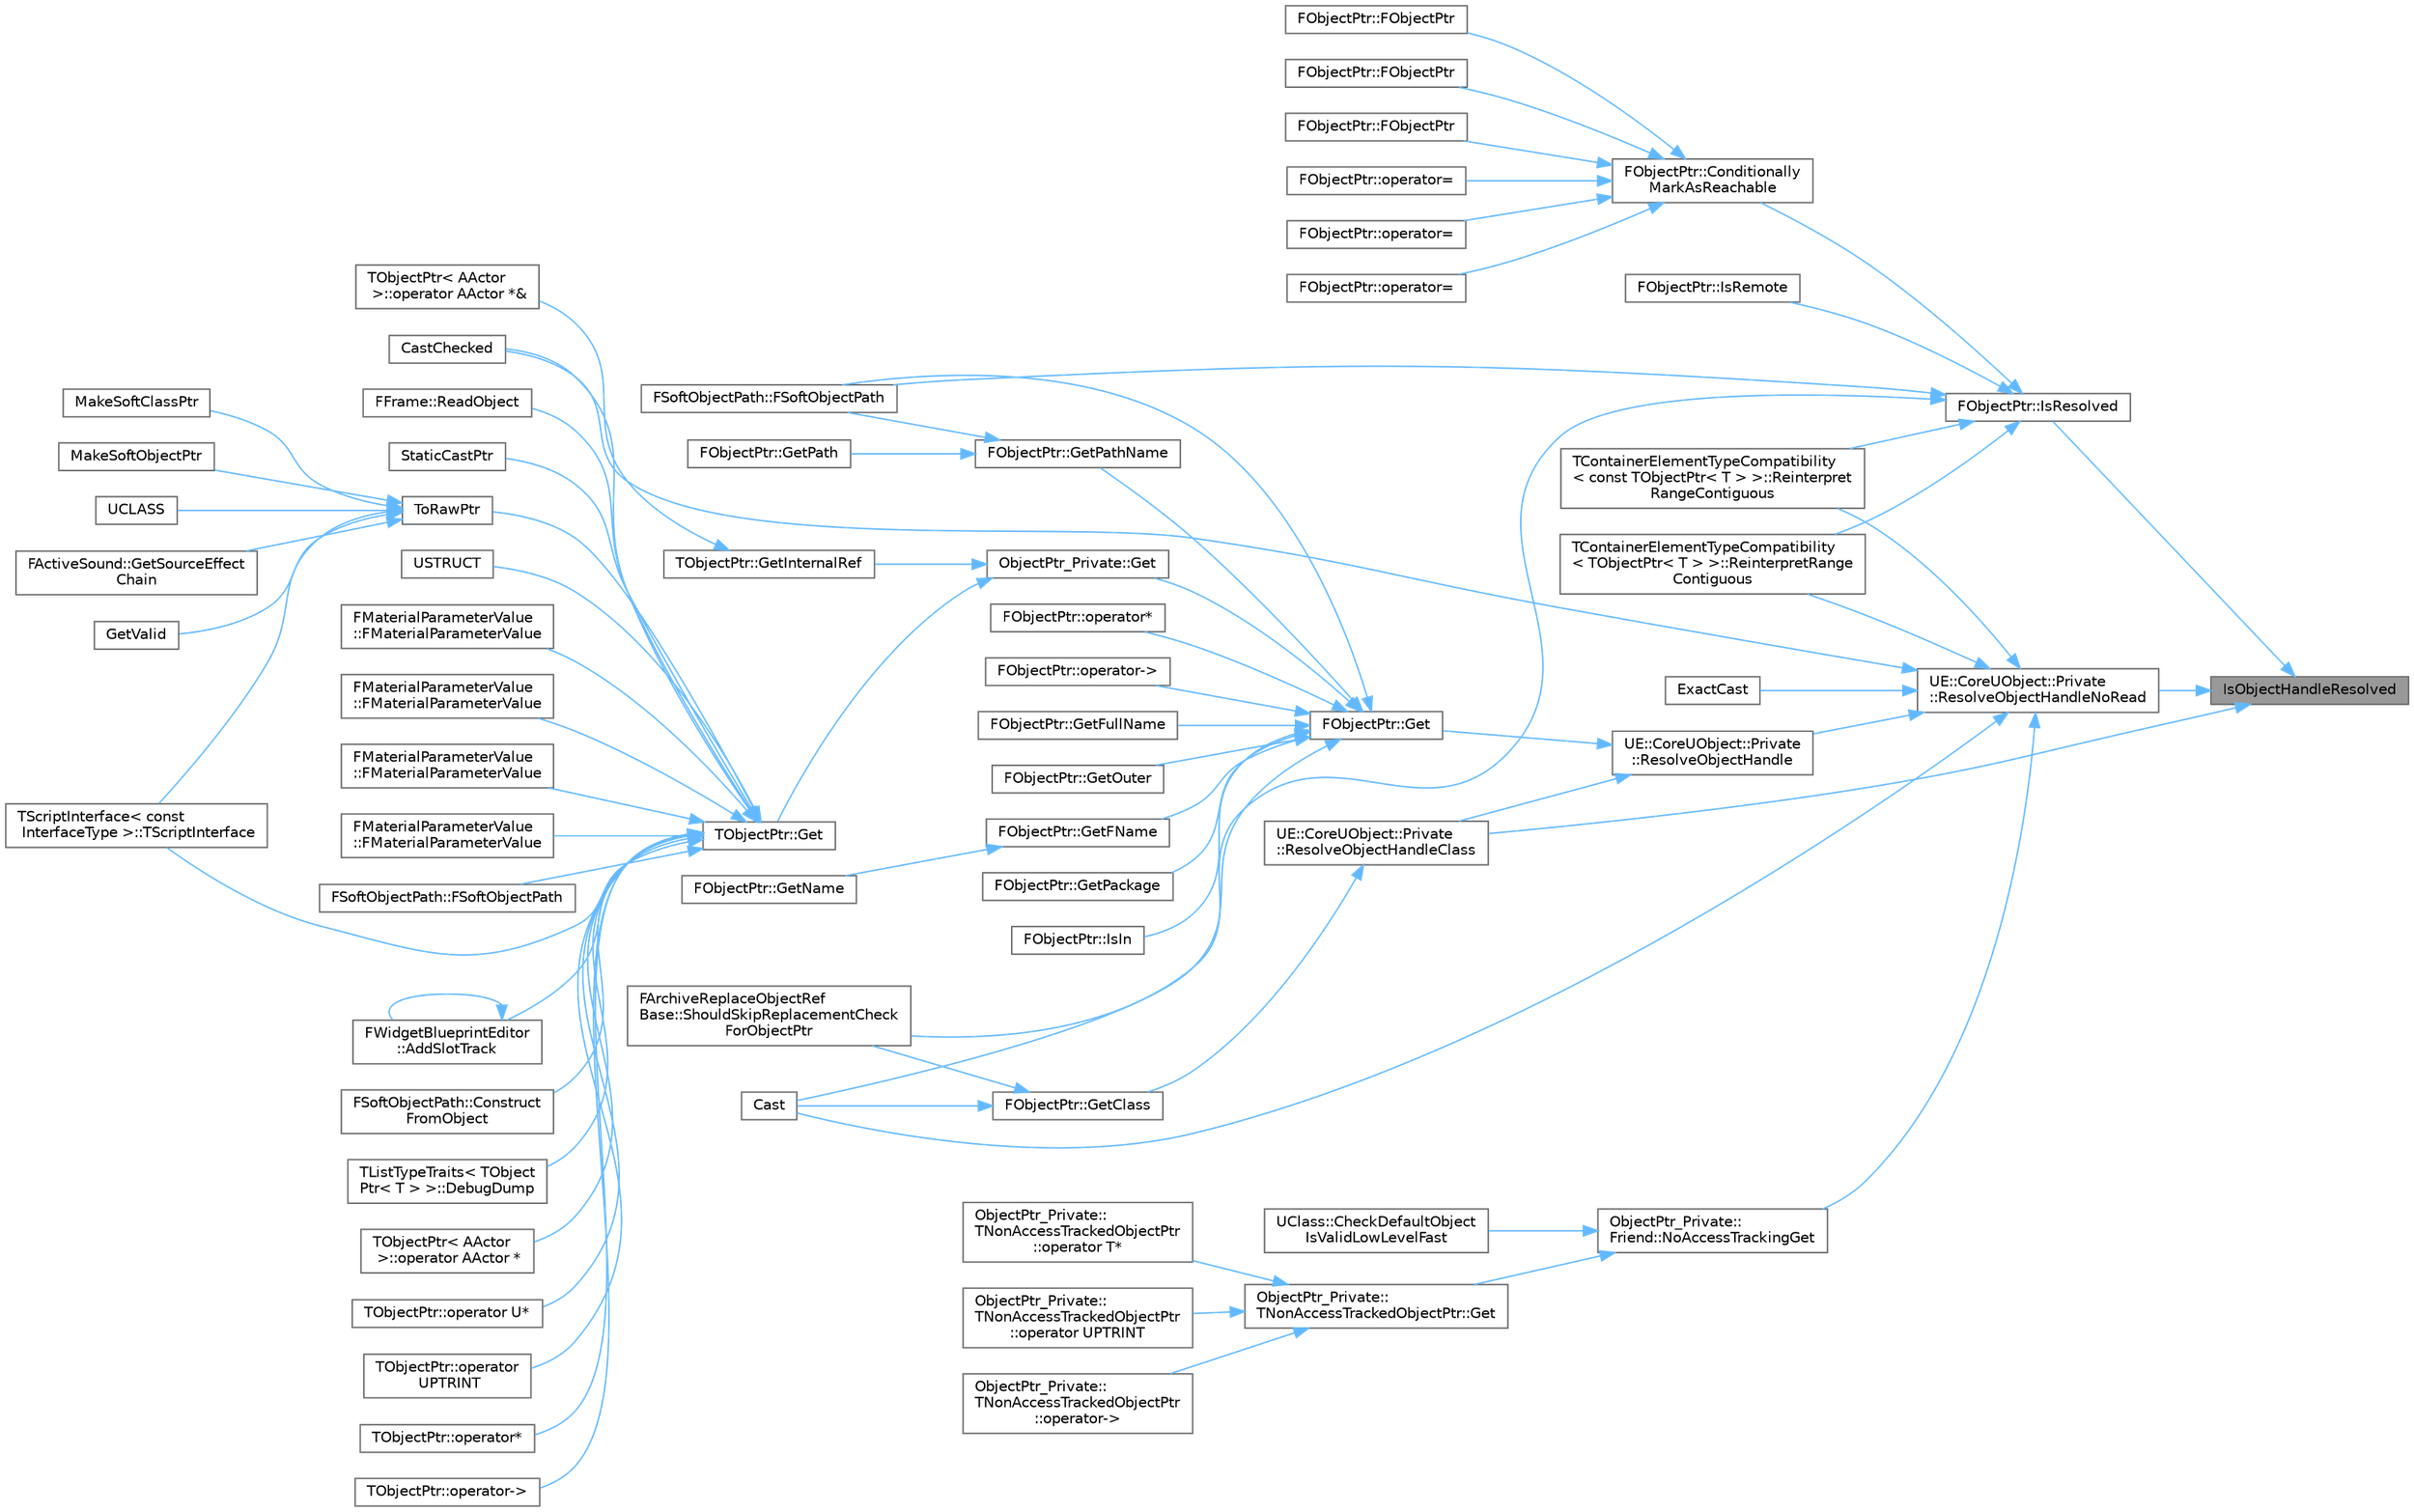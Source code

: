 digraph "IsObjectHandleResolved"
{
 // INTERACTIVE_SVG=YES
 // LATEX_PDF_SIZE
  bgcolor="transparent";
  edge [fontname=Helvetica,fontsize=10,labelfontname=Helvetica,labelfontsize=10];
  node [fontname=Helvetica,fontsize=10,shape=box,height=0.2,width=0.4];
  rankdir="RL";
  Node1 [id="Node000001",label="IsObjectHandleResolved",height=0.2,width=0.4,color="gray40", fillcolor="grey60", style="filled", fontcolor="black",tooltip=" "];
  Node1 -> Node2 [id="edge1_Node000001_Node000002",dir="back",color="steelblue1",style="solid",tooltip=" "];
  Node2 [id="Node000002",label="FObjectPtr::IsResolved",height=0.2,width=0.4,color="grey40", fillcolor="white", style="filled",URL="$d7/d0d/structFObjectPtr.html#a72fc18e692b70b503542e3252dd44d50",tooltip=" "];
  Node2 -> Node3 [id="edge2_Node000002_Node000003",dir="back",color="steelblue1",style="solid",tooltip=" "];
  Node3 [id="Node000003",label="FSoftObjectPath::FSoftObjectPath",height=0.2,width=0.4,color="grey40", fillcolor="white", style="filled",URL="$d7/d47/structFSoftObjectPath.html#a8ab5be125d4e10b2445a4c73695e6e81",tooltip=" "];
  Node2 -> Node4 [id="edge3_Node000002_Node000004",dir="back",color="steelblue1",style="solid",tooltip=" "];
  Node4 [id="Node000004",label="FObjectPtr::Conditionally\lMarkAsReachable",height=0.2,width=0.4,color="grey40", fillcolor="white", style="filled",URL="$d7/d0d/structFObjectPtr.html#a5d271398c64e0381d5774227f63cfe53",tooltip=" "];
  Node4 -> Node5 [id="edge4_Node000004_Node000005",dir="back",color="steelblue1",style="solid",tooltip=" "];
  Node5 [id="Node000005",label="FObjectPtr::FObjectPtr",height=0.2,width=0.4,color="grey40", fillcolor="white", style="filled",URL="$d7/d0d/structFObjectPtr.html#aadbab10e0a5e4709a0222ca8bec79a25",tooltip=" "];
  Node4 -> Node6 [id="edge5_Node000004_Node000006",dir="back",color="steelblue1",style="solid",tooltip=" "];
  Node6 [id="Node000006",label="FObjectPtr::FObjectPtr",height=0.2,width=0.4,color="grey40", fillcolor="white", style="filled",URL="$d7/d0d/structFObjectPtr.html#adea6db9be9cafc4c57b90ebc69756511",tooltip=" "];
  Node4 -> Node7 [id="edge6_Node000004_Node000007",dir="back",color="steelblue1",style="solid",tooltip=" "];
  Node7 [id="Node000007",label="FObjectPtr::FObjectPtr",height=0.2,width=0.4,color="grey40", fillcolor="white", style="filled",URL="$d7/d0d/structFObjectPtr.html#a07498a715f9592d138c01641318aff0c",tooltip=" "];
  Node4 -> Node8 [id="edge7_Node000004_Node000008",dir="back",color="steelblue1",style="solid",tooltip=" "];
  Node8 [id="Node000008",label="FObjectPtr::operator=",height=0.2,width=0.4,color="grey40", fillcolor="white", style="filled",URL="$d7/d0d/structFObjectPtr.html#a43a827b4c6c2f1c75a206b578bba5d90",tooltip=" "];
  Node4 -> Node9 [id="edge8_Node000004_Node000009",dir="back",color="steelblue1",style="solid",tooltip=" "];
  Node9 [id="Node000009",label="FObjectPtr::operator=",height=0.2,width=0.4,color="grey40", fillcolor="white", style="filled",URL="$d7/d0d/structFObjectPtr.html#a464900a6531366f7e245f468843db62e",tooltip=" "];
  Node4 -> Node10 [id="edge9_Node000004_Node000010",dir="back",color="steelblue1",style="solid",tooltip=" "];
  Node10 [id="Node000010",label="FObjectPtr::operator=",height=0.2,width=0.4,color="grey40", fillcolor="white", style="filled",URL="$d7/d0d/structFObjectPtr.html#a5d3a1b261980fef714cbf4f7fcee05ec",tooltip=" "];
  Node2 -> Node11 [id="edge10_Node000002_Node000011",dir="back",color="steelblue1",style="solid",tooltip=" "];
  Node11 [id="Node000011",label="FObjectPtr::IsRemote",height=0.2,width=0.4,color="grey40", fillcolor="white", style="filled",URL="$d7/d0d/structFObjectPtr.html#a3b5469f7ec7af1f89f9f1fb510fb34fa",tooltip="FObjectPtr::IsRemote is only used when UE_WITH_REMOTE_OBJECT_HANDLE is true, and is mutually exclusiv..."];
  Node2 -> Node12 [id="edge11_Node000002_Node000012",dir="back",color="steelblue1",style="solid",tooltip=" "];
  Node12 [id="Node000012",label="TContainerElementTypeCompatibility\l\< const TObjectPtr\< T \> \>::Reinterpret\lRangeContiguous",height=0.2,width=0.4,color="grey40", fillcolor="white", style="filled",URL="$d5/d3e/structTContainerElementTypeCompatibility_3_01const_01TObjectPtr_3_01T_01_4_01_4.html#a161e120af90da864f622169b6917f6a2",tooltip=" "];
  Node2 -> Node13 [id="edge12_Node000002_Node000013",dir="back",color="steelblue1",style="solid",tooltip=" "];
  Node13 [id="Node000013",label="TContainerElementTypeCompatibility\l\< TObjectPtr\< T \> \>::ReinterpretRange\lContiguous",height=0.2,width=0.4,color="grey40", fillcolor="white", style="filled",URL="$d6/d0d/structTContainerElementTypeCompatibility_3_01TObjectPtr_3_01T_01_4_01_4.html#a79cf1a5b293bc753088dfd79bb6a4ab0",tooltip=" "];
  Node2 -> Node14 [id="edge13_Node000002_Node000014",dir="back",color="steelblue1",style="solid",tooltip=" "];
  Node14 [id="Node000014",label="FArchiveReplaceObjectRef\lBase::ShouldSkipReplacementCheck\lForObjectPtr",height=0.2,width=0.4,color="grey40", fillcolor="white", style="filled",URL="$d1/d90/classFArchiveReplaceObjectRefBase.html#ab759b6524120d388df84ed4c8b525af1",tooltip=" "];
  Node1 -> Node15 [id="edge14_Node000001_Node000015",dir="back",color="steelblue1",style="solid",tooltip=" "];
  Node15 [id="Node000015",label="UE::CoreUObject::Private\l::ResolveObjectHandleClass",height=0.2,width=0.4,color="grey40", fillcolor="white", style="filled",URL="$d9/d98/namespaceUE_1_1CoreUObject_1_1Private.html#aba52ac982482f6a70e0cd9d4da2b8bfc",tooltip=" "];
  Node15 -> Node16 [id="edge15_Node000015_Node000016",dir="back",color="steelblue1",style="solid",tooltip=" "];
  Node16 [id="Node000016",label="FObjectPtr::GetClass",height=0.2,width=0.4,color="grey40", fillcolor="white", style="filled",URL="$d7/d0d/structFObjectPtr.html#a7e8d663ee5afd4e78258d79e3785379b",tooltip=" "];
  Node16 -> Node17 [id="edge16_Node000016_Node000017",dir="back",color="steelblue1",style="solid",tooltip=" "];
  Node17 [id="Node000017",label="Cast",height=0.2,width=0.4,color="grey40", fillcolor="white", style="filled",URL="$d4/d55/Casts_8h.html#ae8075a18b9eb33bd2ccb92c75f253c90",tooltip=" "];
  Node16 -> Node14 [id="edge17_Node000016_Node000014",dir="back",color="steelblue1",style="solid",tooltip=" "];
  Node1 -> Node18 [id="edge18_Node000001_Node000018",dir="back",color="steelblue1",style="solid",tooltip=" "];
  Node18 [id="Node000018",label="UE::CoreUObject::Private\l::ResolveObjectHandleNoRead",height=0.2,width=0.4,color="grey40", fillcolor="white", style="filled",URL="$d9/d98/namespaceUE_1_1CoreUObject_1_1Private.html#a2ceee97798c503a5b003271969f9cc56",tooltip=" "];
  Node18 -> Node17 [id="edge19_Node000018_Node000017",dir="back",color="steelblue1",style="solid",tooltip=" "];
  Node18 -> Node19 [id="edge20_Node000018_Node000019",dir="back",color="steelblue1",style="solid",tooltip=" "];
  Node19 [id="Node000019",label="CastChecked",height=0.2,width=0.4,color="grey40", fillcolor="white", style="filled",URL="$d4/d55/Casts_8h.html#a6179024f682e78f98f7cfd82c1fdac31",tooltip=" "];
  Node18 -> Node20 [id="edge21_Node000018_Node000020",dir="back",color="steelblue1",style="solid",tooltip=" "];
  Node20 [id="Node000020",label="ExactCast",height=0.2,width=0.4,color="grey40", fillcolor="white", style="filled",URL="$d4/d55/Casts_8h.html#a379def8cb2fe04993cf68b174b182999",tooltip=" "];
  Node18 -> Node21 [id="edge22_Node000018_Node000021",dir="back",color="steelblue1",style="solid",tooltip=" "];
  Node21 [id="Node000021",label="ObjectPtr_Private::\lFriend::NoAccessTrackingGet",height=0.2,width=0.4,color="grey40", fillcolor="white", style="filled",URL="$d1/db5/structObjectPtr__Private_1_1Friend.html#af2ef53df17847a10a3a2dd59b674abfb",tooltip=" "];
  Node21 -> Node22 [id="edge23_Node000021_Node000022",dir="back",color="steelblue1",style="solid",tooltip=" "];
  Node22 [id="Node000022",label="UClass::CheckDefaultObject\lIsValidLowLevelFast",height=0.2,width=0.4,color="grey40", fillcolor="white", style="filled",URL="$d4/d77/classUClass.html#a82c59270da3cef8d1962c1361a4d5b7d",tooltip="Checks if the class default object is valid (not null and its address is a properly aligned pointer)"];
  Node21 -> Node23 [id="edge24_Node000021_Node000023",dir="back",color="steelblue1",style="solid",tooltip=" "];
  Node23 [id="Node000023",label="ObjectPtr_Private::\lTNonAccessTrackedObjectPtr::Get",height=0.2,width=0.4,color="grey40", fillcolor="white", style="filled",URL="$df/d8a/classObjectPtr__Private_1_1TNonAccessTrackedObjectPtr.html#ac5f292c37704b650712b7260faf11bdd",tooltip=" "];
  Node23 -> Node24 [id="edge25_Node000023_Node000024",dir="back",color="steelblue1",style="solid",tooltip=" "];
  Node24 [id="Node000024",label="ObjectPtr_Private::\lTNonAccessTrackedObjectPtr\l::operator T*",height=0.2,width=0.4,color="grey40", fillcolor="white", style="filled",URL="$df/d8a/classObjectPtr__Private_1_1TNonAccessTrackedObjectPtr.html#af16ff7475e0b52581cdbf03ebd7a9908",tooltip=" "];
  Node23 -> Node25 [id="edge26_Node000023_Node000025",dir="back",color="steelblue1",style="solid",tooltip=" "];
  Node25 [id="Node000025",label="ObjectPtr_Private::\lTNonAccessTrackedObjectPtr\l::operator UPTRINT",height=0.2,width=0.4,color="grey40", fillcolor="white", style="filled",URL="$df/d8a/classObjectPtr__Private_1_1TNonAccessTrackedObjectPtr.html#a6440f0dc3fd66ea5a021df7df8704502",tooltip=" "];
  Node23 -> Node26 [id="edge27_Node000023_Node000026",dir="back",color="steelblue1",style="solid",tooltip=" "];
  Node26 [id="Node000026",label="ObjectPtr_Private::\lTNonAccessTrackedObjectPtr\l::operator-\>",height=0.2,width=0.4,color="grey40", fillcolor="white", style="filled",URL="$df/d8a/classObjectPtr__Private_1_1TNonAccessTrackedObjectPtr.html#afa8ca06389a89b3b35c0cf26b729d38d",tooltip=" "];
  Node18 -> Node12 [id="edge28_Node000018_Node000012",dir="back",color="steelblue1",style="solid",tooltip=" "];
  Node18 -> Node13 [id="edge29_Node000018_Node000013",dir="back",color="steelblue1",style="solid",tooltip=" "];
  Node18 -> Node27 [id="edge30_Node000018_Node000027",dir="back",color="steelblue1",style="solid",tooltip=" "];
  Node27 [id="Node000027",label="UE::CoreUObject::Private\l::ResolveObjectHandle",height=0.2,width=0.4,color="grey40", fillcolor="white", style="filled",URL="$d9/d98/namespaceUE_1_1CoreUObject_1_1Private.html#a745deda04ce0a419e649330f978ccefe",tooltip=" "];
  Node27 -> Node28 [id="edge31_Node000027_Node000028",dir="back",color="steelblue1",style="solid",tooltip=" "];
  Node28 [id="Node000028",label="FObjectPtr::Get",height=0.2,width=0.4,color="grey40", fillcolor="white", style="filled",URL="$d7/d0d/structFObjectPtr.html#a05ba2fa0f019cad9fcd6304385ba5724",tooltip=" "];
  Node28 -> Node3 [id="edge32_Node000028_Node000003",dir="back",color="steelblue1",style="solid",tooltip=" "];
  Node28 -> Node17 [id="edge33_Node000028_Node000017",dir="back",color="steelblue1",style="solid",tooltip=" "];
  Node28 -> Node29 [id="edge34_Node000028_Node000029",dir="back",color="steelblue1",style="solid",tooltip=" "];
  Node29 [id="Node000029",label="ObjectPtr_Private::Get",height=0.2,width=0.4,color="grey40", fillcolor="white", style="filled",URL="$d6/de0/namespaceObjectPtr__Private.html#a16c240bb701b8e7d3d05cf586cc922cc",tooltip="Resolve and return the underlying reference."];
  Node29 -> Node30 [id="edge35_Node000029_Node000030",dir="back",color="steelblue1",style="solid",tooltip=" "];
  Node30 [id="Node000030",label="TObjectPtr::Get",height=0.2,width=0.4,color="grey40", fillcolor="white", style="filled",URL="$d4/d0b/structTObjectPtr.html#aaaac764c657d4d701ca5a81446d4e1b3",tooltip=" "];
  Node30 -> Node31 [id="edge36_Node000030_Node000031",dir="back",color="steelblue1",style="solid",tooltip=" "];
  Node31 [id="Node000031",label="FMaterialParameterValue\l::FMaterialParameterValue",height=0.2,width=0.4,color="grey40", fillcolor="white", style="filled",URL="$d0/d9c/structFMaterialParameterValue.html#ae26bbd1ef5892543f141910a3a9a5d67",tooltip=" "];
  Node30 -> Node32 [id="edge37_Node000030_Node000032",dir="back",color="steelblue1",style="solid",tooltip=" "];
  Node32 [id="Node000032",label="FMaterialParameterValue\l::FMaterialParameterValue",height=0.2,width=0.4,color="grey40", fillcolor="white", style="filled",URL="$d0/d9c/structFMaterialParameterValue.html#aff69d7b38e612565fd87a4345b3df0b5",tooltip=" "];
  Node30 -> Node33 [id="edge38_Node000030_Node000033",dir="back",color="steelblue1",style="solid",tooltip=" "];
  Node33 [id="Node000033",label="FMaterialParameterValue\l::FMaterialParameterValue",height=0.2,width=0.4,color="grey40", fillcolor="white", style="filled",URL="$d0/d9c/structFMaterialParameterValue.html#aa8ade32838d07de662ab0af99c24752c",tooltip=" "];
  Node30 -> Node34 [id="edge39_Node000030_Node000034",dir="back",color="steelblue1",style="solid",tooltip=" "];
  Node34 [id="Node000034",label="FMaterialParameterValue\l::FMaterialParameterValue",height=0.2,width=0.4,color="grey40", fillcolor="white", style="filled",URL="$d0/d9c/structFMaterialParameterValue.html#acff199fb7e591fd9f4b9764c1405a507",tooltip=" "];
  Node30 -> Node35 [id="edge40_Node000030_Node000035",dir="back",color="steelblue1",style="solid",tooltip=" "];
  Node35 [id="Node000035",label="FSoftObjectPath::FSoftObjectPath",height=0.2,width=0.4,color="grey40", fillcolor="white", style="filled",URL="$d7/d47/structFSoftObjectPath.html#a1ac65e0576fd8053026f3027674e31a2",tooltip=" "];
  Node30 -> Node36 [id="edge41_Node000030_Node000036",dir="back",color="steelblue1",style="solid",tooltip=" "];
  Node36 [id="Node000036",label="TScriptInterface\< const\l InterfaceType \>::TScriptInterface",height=0.2,width=0.4,color="grey40", fillcolor="white", style="filled",URL="$dd/d73/classTScriptInterface.html#a43f111e4836ea6ce4f5dd40e00d1c0b0",tooltip=" "];
  Node30 -> Node37 [id="edge42_Node000030_Node000037",dir="back",color="steelblue1",style="solid",tooltip=" "];
  Node37 [id="Node000037",label="FWidgetBlueprintEditor\l::AddSlotTrack",height=0.2,width=0.4,color="grey40", fillcolor="white", style="filled",URL="$d6/de0/classFWidgetBlueprintEditor.html#a5d898dafc466a96f082e55da63e2fff1",tooltip="Add an animation track for the supplied slot to the current animation."];
  Node37 -> Node37 [id="edge43_Node000037_Node000037",dir="back",color="steelblue1",style="solid",tooltip=" "];
  Node30 -> Node19 [id="edge44_Node000030_Node000019",dir="back",color="steelblue1",style="solid",tooltip=" "];
  Node30 -> Node38 [id="edge45_Node000030_Node000038",dir="back",color="steelblue1",style="solid",tooltip=" "];
  Node38 [id="Node000038",label="FSoftObjectPath::Construct\lFromObject",height=0.2,width=0.4,color="grey40", fillcolor="white", style="filled",URL="$d7/d47/structFSoftObjectPath.html#acf6d205e94562c0ff350535a70b48592",tooltip=" "];
  Node30 -> Node39 [id="edge46_Node000030_Node000039",dir="back",color="steelblue1",style="solid",tooltip=" "];
  Node39 [id="Node000039",label="TListTypeTraits\< TObject\lPtr\< T \> \>::DebugDump",height=0.2,width=0.4,color="grey40", fillcolor="white", style="filled",URL="$da/ded/structTListTypeTraits_3_01TObjectPtr_3_01T_01_4_01_4.html#a05ce39f1a72208f323da0f787598e3f9",tooltip=" "];
  Node30 -> Node40 [id="edge47_Node000030_Node000040",dir="back",color="steelblue1",style="solid",tooltip=" "];
  Node40 [id="Node000040",label="TObjectPtr\< AActor\l \>::operator AActor *",height=0.2,width=0.4,color="grey40", fillcolor="white", style="filled",URL="$d4/d0b/structTObjectPtr.html#a51f9b1fe497d32dc5987428a4a34c924",tooltip=" "];
  Node30 -> Node41 [id="edge48_Node000030_Node000041",dir="back",color="steelblue1",style="solid",tooltip=" "];
  Node41 [id="Node000041",label="TObjectPtr::operator U*",height=0.2,width=0.4,color="grey40", fillcolor="white", style="filled",URL="$d4/d0b/structTObjectPtr.html#ad3b77f3d26eee662979e8164c2b528d9",tooltip=" "];
  Node30 -> Node42 [id="edge49_Node000030_Node000042",dir="back",color="steelblue1",style="solid",tooltip=" "];
  Node42 [id="Node000042",label="TObjectPtr::operator\l UPTRINT",height=0.2,width=0.4,color="grey40", fillcolor="white", style="filled",URL="$d4/d0b/structTObjectPtr.html#ad2dce3dc598dcef42a1b8674cff255a1",tooltip=" "];
  Node30 -> Node43 [id="edge50_Node000030_Node000043",dir="back",color="steelblue1",style="solid",tooltip=" "];
  Node43 [id="Node000043",label="TObjectPtr::operator*",height=0.2,width=0.4,color="grey40", fillcolor="white", style="filled",URL="$d4/d0b/structTObjectPtr.html#af3d2c0738ad7dd628322d1fa524e27e4",tooltip=" "];
  Node30 -> Node44 [id="edge51_Node000030_Node000044",dir="back",color="steelblue1",style="solid",tooltip=" "];
  Node44 [id="Node000044",label="TObjectPtr::operator-\>",height=0.2,width=0.4,color="grey40", fillcolor="white", style="filled",URL="$d4/d0b/structTObjectPtr.html#a54520f213567f8c851bef8e3d3185f24",tooltip=" "];
  Node30 -> Node45 [id="edge52_Node000030_Node000045",dir="back",color="steelblue1",style="solid",tooltip=" "];
  Node45 [id="Node000045",label="FFrame::ReadObject",height=0.2,width=0.4,color="grey40", fillcolor="white", style="filled",URL="$d0/d68/structFFrame.html#a98f9bf992cbde0d7e54ab3b7a2ae601b",tooltip=" "];
  Node30 -> Node46 [id="edge53_Node000030_Node000046",dir="back",color="steelblue1",style="solid",tooltip=" "];
  Node46 [id="Node000046",label="StaticCastPtr",height=0.2,width=0.4,color="grey40", fillcolor="white", style="filled",URL="$d6/d75/ObjectPtr_8h.html#a4f3a893e9eb31d7628fe723fd97157ee",tooltip=" "];
  Node30 -> Node47 [id="edge54_Node000030_Node000047",dir="back",color="steelblue1",style="solid",tooltip=" "];
  Node47 [id="Node000047",label="ToRawPtr",height=0.2,width=0.4,color="grey40", fillcolor="white", style="filled",URL="$d6/d75/ObjectPtr_8h.html#af0ba8050fb680eab39940b2fc0d96440",tooltip=" "];
  Node47 -> Node36 [id="edge55_Node000047_Node000036",dir="back",color="steelblue1",style="solid",tooltip=" "];
  Node47 -> Node48 [id="edge56_Node000047_Node000048",dir="back",color="steelblue1",style="solid",tooltip=" "];
  Node48 [id="Node000048",label="FActiveSound::GetSourceEffect\lChain",height=0.2,width=0.4,color="grey40", fillcolor="white", style="filled",URL="$d1/d1d/structFActiveSound.html#aba73b51bbdef211c230c86b1bf034fbd",tooltip=" "];
  Node47 -> Node49 [id="edge57_Node000047_Node000049",dir="back",color="steelblue1",style="solid",tooltip=" "];
  Node49 [id="Node000049",label="GetValid",height=0.2,width=0.4,color="grey40", fillcolor="white", style="filled",URL="$d6/d75/ObjectPtr_8h.html#a1efc504743d2cfb21347e9831513d038",tooltip="Returns a pointer to a valid object if the Test object passes IsValid() tests, otherwise null."];
  Node47 -> Node50 [id="edge58_Node000047_Node000050",dir="back",color="steelblue1",style="solid",tooltip=" "];
  Node50 [id="Node000050",label="MakeSoftClassPtr",height=0.2,width=0.4,color="grey40", fillcolor="white", style="filled",URL="$d8/d46/SoftObjectPtr_8h.html#ad2793487dd8ff8e38fbc20e9f1377dba",tooltip=" "];
  Node47 -> Node51 [id="edge59_Node000047_Node000051",dir="back",color="steelblue1",style="solid",tooltip=" "];
  Node51 [id="Node000051",label="MakeSoftObjectPtr",height=0.2,width=0.4,color="grey40", fillcolor="white", style="filled",URL="$d8/d46/SoftObjectPtr_8h.html#a5bd391af98e3de31e18df63669e2e187",tooltip=" "];
  Node47 -> Node52 [id="edge60_Node000047_Node000052",dir="back",color="steelblue1",style="solid",tooltip=" "];
  Node52 [id="Node000052",label="UCLASS",height=0.2,width=0.4,color="grey40", fillcolor="white", style="filled",URL="$d0/d43/Actor_8h.html#a423673fc0112544852d21aa5fa46cd19",tooltip="Actor is the base class for an Object that can be placed or spawned in a level."];
  Node30 -> Node53 [id="edge61_Node000030_Node000053",dir="back",color="steelblue1",style="solid",tooltip=" "];
  Node53 [id="Node000053",label="USTRUCT",height=0.2,width=0.4,color="grey40", fillcolor="white", style="filled",URL="$d6/da1/StructUtils_2SharedStruct_8h.html#a630f4154ed37d37254fe38d6da615fb1",tooltip="FSharedStruct works similarly as a TSharedPtr<FInstancedStruct> but avoids the double pointer indirec..."];
  Node29 -> Node54 [id="edge62_Node000029_Node000054",dir="back",color="steelblue1",style="solid",tooltip=" "];
  Node54 [id="Node000054",label="TObjectPtr::GetInternalRef",height=0.2,width=0.4,color="grey40", fillcolor="white", style="filled",URL="$d4/d0b/structTObjectPtr.html#a0981e69972a8db13b1f2d93d2d9570eb",tooltip=" "];
  Node54 -> Node55 [id="edge63_Node000054_Node000055",dir="back",color="steelblue1",style="solid",tooltip=" "];
  Node55 [id="Node000055",label="TObjectPtr\< AActor\l \>::operator AActor *&",height=0.2,width=0.4,color="grey40", fillcolor="white", style="filled",URL="$d4/d0b/structTObjectPtr.html#a979808926308651280788fe6a9457000",tooltip=" "];
  Node28 -> Node56 [id="edge64_Node000028_Node000056",dir="back",color="steelblue1",style="solid",tooltip=" "];
  Node56 [id="Node000056",label="FObjectPtr::GetFName",height=0.2,width=0.4,color="grey40", fillcolor="white", style="filled",URL="$d7/d0d/structFObjectPtr.html#abbb3147b95365bbf9abfb874be8ed47c",tooltip=" "];
  Node56 -> Node57 [id="edge65_Node000056_Node000057",dir="back",color="steelblue1",style="solid",tooltip=" "];
  Node57 [id="Node000057",label="FObjectPtr::GetName",height=0.2,width=0.4,color="grey40", fillcolor="white", style="filled",URL="$d7/d0d/structFObjectPtr.html#ada37f9326fb7edcf14284e22e8ecd912",tooltip=" "];
  Node28 -> Node58 [id="edge66_Node000028_Node000058",dir="back",color="steelblue1",style="solid",tooltip=" "];
  Node58 [id="Node000058",label="FObjectPtr::GetFullName",height=0.2,width=0.4,color="grey40", fillcolor="white", style="filled",URL="$d7/d0d/structFObjectPtr.html#ae77b124d69763571cb66a0e424ed2c7a",tooltip="Returns the fully qualified pathname for this object as well as the name of the class,..."];
  Node28 -> Node59 [id="edge67_Node000028_Node000059",dir="back",color="steelblue1",style="solid",tooltip=" "];
  Node59 [id="Node000059",label="FObjectPtr::GetOuter",height=0.2,width=0.4,color="grey40", fillcolor="white", style="filled",URL="$d7/d0d/structFObjectPtr.html#a2b597ce2b33dab6576b1f15212e78355",tooltip=" "];
  Node28 -> Node60 [id="edge68_Node000028_Node000060",dir="back",color="steelblue1",style="solid",tooltip=" "];
  Node60 [id="Node000060",label="FObjectPtr::GetPackage",height=0.2,width=0.4,color="grey40", fillcolor="white", style="filled",URL="$d7/d0d/structFObjectPtr.html#a289dc4bf8ddbabf35aae40991d221607",tooltip=" "];
  Node28 -> Node61 [id="edge69_Node000028_Node000061",dir="back",color="steelblue1",style="solid",tooltip=" "];
  Node61 [id="Node000061",label="FObjectPtr::GetPathName",height=0.2,width=0.4,color="grey40", fillcolor="white", style="filled",URL="$d7/d0d/structFObjectPtr.html#aeb6fe7f0d75c0e60d2185846fa3beed1",tooltip=" "];
  Node61 -> Node3 [id="edge70_Node000061_Node000003",dir="back",color="steelblue1",style="solid",tooltip=" "];
  Node61 -> Node62 [id="edge71_Node000061_Node000062",dir="back",color="steelblue1",style="solid",tooltip=" "];
  Node62 [id="Node000062",label="FObjectPtr::GetPath",height=0.2,width=0.4,color="grey40", fillcolor="white", style="filled",URL="$d7/d0d/structFObjectPtr.html#a24aa3572fce5ea4d77e8e543388559dd",tooltip=" "];
  Node28 -> Node63 [id="edge72_Node000028_Node000063",dir="back",color="steelblue1",style="solid",tooltip=" "];
  Node63 [id="Node000063",label="FObjectPtr::IsIn",height=0.2,width=0.4,color="grey40", fillcolor="white", style="filled",URL="$d7/d0d/structFObjectPtr.html#a220d302aa839fc37dacc237d563b62c1",tooltip=" "];
  Node28 -> Node64 [id="edge73_Node000028_Node000064",dir="back",color="steelblue1",style="solid",tooltip=" "];
  Node64 [id="Node000064",label="FObjectPtr::operator*",height=0.2,width=0.4,color="grey40", fillcolor="white", style="filled",URL="$d7/d0d/structFObjectPtr.html#af5f7d9720831741120b19246122b4484",tooltip=" "];
  Node28 -> Node65 [id="edge74_Node000028_Node000065",dir="back",color="steelblue1",style="solid",tooltip=" "];
  Node65 [id="Node000065",label="FObjectPtr::operator-\>",height=0.2,width=0.4,color="grey40", fillcolor="white", style="filled",URL="$d7/d0d/structFObjectPtr.html#af3705e0df0ccb91639e480ed2f08f74b",tooltip=" "];
  Node27 -> Node15 [id="edge75_Node000027_Node000015",dir="back",color="steelblue1",style="solid",tooltip=" "];
}
